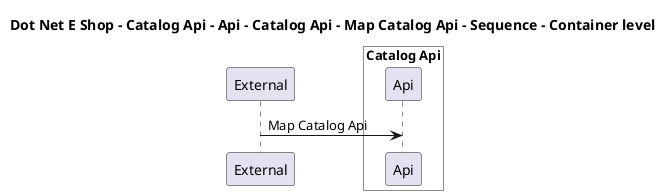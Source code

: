 @startuml

title Dot Net E Shop - Catalog Api - Api - Catalog Api - Map Catalog Api - Sequence - Container level

participant "External" as C4InterFlow.SoftwareSystems.ExternalSystem

box "Catalog Api" #White
    participant "Api" as DotNetEShop.SoftwareSystems.CatalogApi.Containers.Api
end box


C4InterFlow.SoftwareSystems.ExternalSystem -> DotNetEShop.SoftwareSystems.CatalogApi.Containers.Api : Map Catalog Api


@enduml
